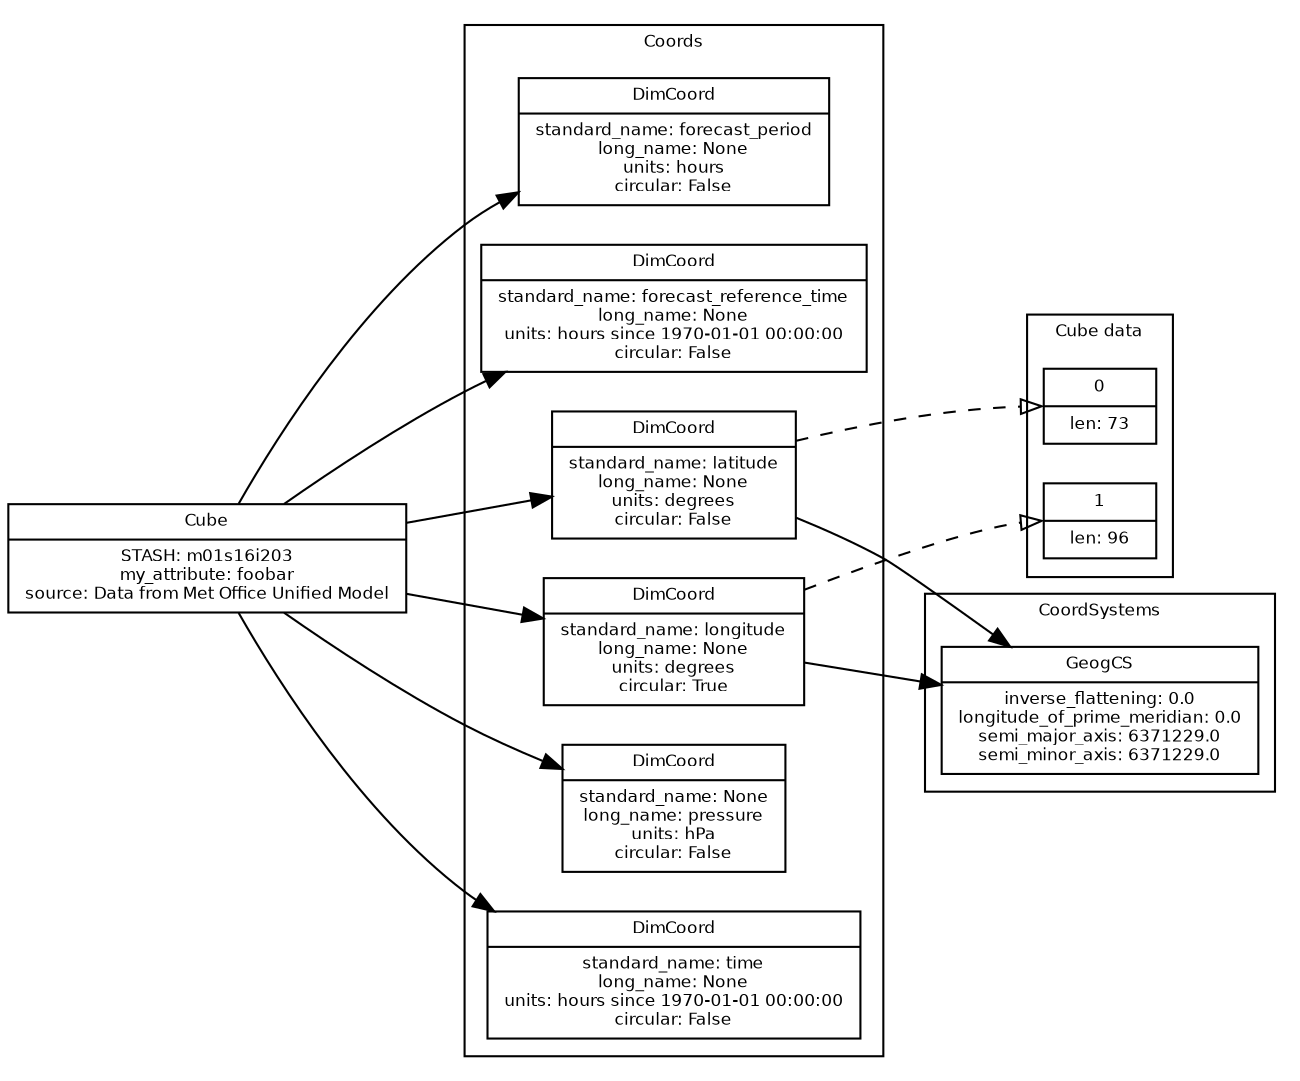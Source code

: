 
digraph CubeGraph{

    rankdir = "LR"
    fontname = "Bitstream Vera Sans"
    fontsize = 8

    node [
        fontname = "Bitstream Vera Sans"
        fontsize = 8
        shape = "record"
    ]

#   Nodes
    ":Cube" [
        label = "Cube|STASH: m01s16i203\nmy_attribute: foobar\nsource: Data from Met Office Unified Model"
    ]

    
    subgraph clusterCubeDimensions {
        label="Cube data"
    
        "CubeDimension_0" [
            label = "0|len: 73"
        ]

        "CubeDimension_1" [
            label = "1|len: 96"
        ]

    }
    
    
    subgraph clusterCoords {
        label = "Coords"
        "Coord_0" [
            label = "DimCoord|standard_name: forecast_period\nlong_name: None\nunits: hours\ncircular: False"
        ]
        "Coord_1" [
            label = "DimCoord|standard_name: forecast_reference_time\nlong_name: None\nunits: hours since 1970-01-01 00:00:00\ncircular: False"
        ]
        "Coord_2" [
            label = "DimCoord|standard_name: latitude\nlong_name: None\nunits: degrees\ncircular: False"
        ]
        "Coord_3" [
            label = "DimCoord|standard_name: longitude\nlong_name: None\nunits: degrees\ncircular: True"
        ]
        "Coord_4" [
            label = "DimCoord|standard_name: None\nlong_name: pressure\nunits: hPa\ncircular: False"
        ]
        "Coord_5" [
            label = "DimCoord|standard_name: time\nlong_name: None\nunits: hours since 1970-01-01 00:00:00\ncircular: False"
        ]

    }
    
    
    subgraph clusterCoordSystems {
        label = "CoordSystems"
        "CoordSystem_GeogCS_0" [
            label = "GeogCS|inverse_flattening: 0.0\nlongitude_of_prime_meridian: 0.0\nsemi_major_axis: 6371229.0\nsemi_minor_axis: 6371229.0"
        ]

    }
    
    edge [
        arrowhead = "normal"
    ]

#   RELATIONSHIPS

#   Containment
    
    ":Cube" -> "Coord_0"
    ":Cube" -> "Coord_1"
    "Coord_2" -> "CoordSystem_GeogCS_0"
    ":Cube" -> "Coord_2"
    "Coord_3" -> "CoordSystem_GeogCS_0"
    ":Cube" -> "Coord_3"
    ":Cube" -> "Coord_4"
    ":Cube" -> "Coord_5"
    edge [
        style="dashed"
        arrowhead = "onormal"
    ]

#   Association
    
    "Coord_2" -> "CubeDimension_0":w
    "Coord_3" -> "CubeDimension_1":w
}
    